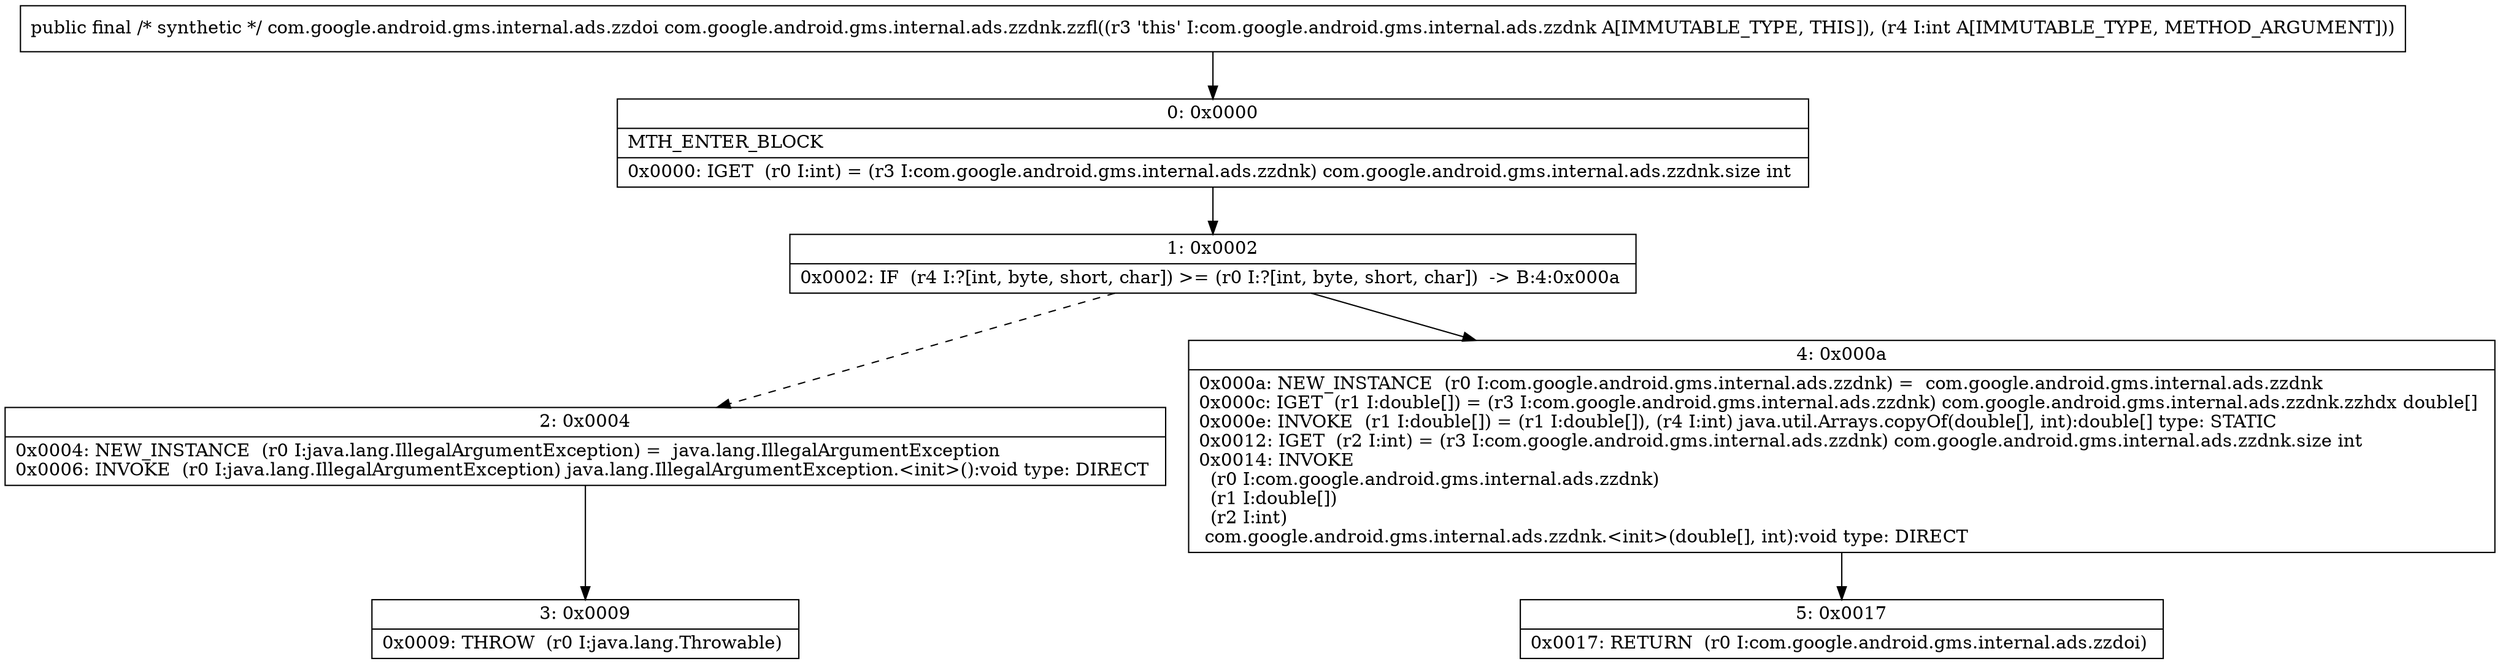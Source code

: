 digraph "CFG forcom.google.android.gms.internal.ads.zzdnk.zzfl(I)Lcom\/google\/android\/gms\/internal\/ads\/zzdoi;" {
Node_0 [shape=record,label="{0\:\ 0x0000|MTH_ENTER_BLOCK\l|0x0000: IGET  (r0 I:int) = (r3 I:com.google.android.gms.internal.ads.zzdnk) com.google.android.gms.internal.ads.zzdnk.size int \l}"];
Node_1 [shape=record,label="{1\:\ 0x0002|0x0002: IF  (r4 I:?[int, byte, short, char]) \>= (r0 I:?[int, byte, short, char])  \-\> B:4:0x000a \l}"];
Node_2 [shape=record,label="{2\:\ 0x0004|0x0004: NEW_INSTANCE  (r0 I:java.lang.IllegalArgumentException) =  java.lang.IllegalArgumentException \l0x0006: INVOKE  (r0 I:java.lang.IllegalArgumentException) java.lang.IllegalArgumentException.\<init\>():void type: DIRECT \l}"];
Node_3 [shape=record,label="{3\:\ 0x0009|0x0009: THROW  (r0 I:java.lang.Throwable) \l}"];
Node_4 [shape=record,label="{4\:\ 0x000a|0x000a: NEW_INSTANCE  (r0 I:com.google.android.gms.internal.ads.zzdnk) =  com.google.android.gms.internal.ads.zzdnk \l0x000c: IGET  (r1 I:double[]) = (r3 I:com.google.android.gms.internal.ads.zzdnk) com.google.android.gms.internal.ads.zzdnk.zzhdx double[] \l0x000e: INVOKE  (r1 I:double[]) = (r1 I:double[]), (r4 I:int) java.util.Arrays.copyOf(double[], int):double[] type: STATIC \l0x0012: IGET  (r2 I:int) = (r3 I:com.google.android.gms.internal.ads.zzdnk) com.google.android.gms.internal.ads.zzdnk.size int \l0x0014: INVOKE  \l  (r0 I:com.google.android.gms.internal.ads.zzdnk)\l  (r1 I:double[])\l  (r2 I:int)\l com.google.android.gms.internal.ads.zzdnk.\<init\>(double[], int):void type: DIRECT \l}"];
Node_5 [shape=record,label="{5\:\ 0x0017|0x0017: RETURN  (r0 I:com.google.android.gms.internal.ads.zzdoi) \l}"];
MethodNode[shape=record,label="{public final \/* synthetic *\/ com.google.android.gms.internal.ads.zzdoi com.google.android.gms.internal.ads.zzdnk.zzfl((r3 'this' I:com.google.android.gms.internal.ads.zzdnk A[IMMUTABLE_TYPE, THIS]), (r4 I:int A[IMMUTABLE_TYPE, METHOD_ARGUMENT])) }"];
MethodNode -> Node_0;
Node_0 -> Node_1;
Node_1 -> Node_2[style=dashed];
Node_1 -> Node_4;
Node_2 -> Node_3;
Node_4 -> Node_5;
}

